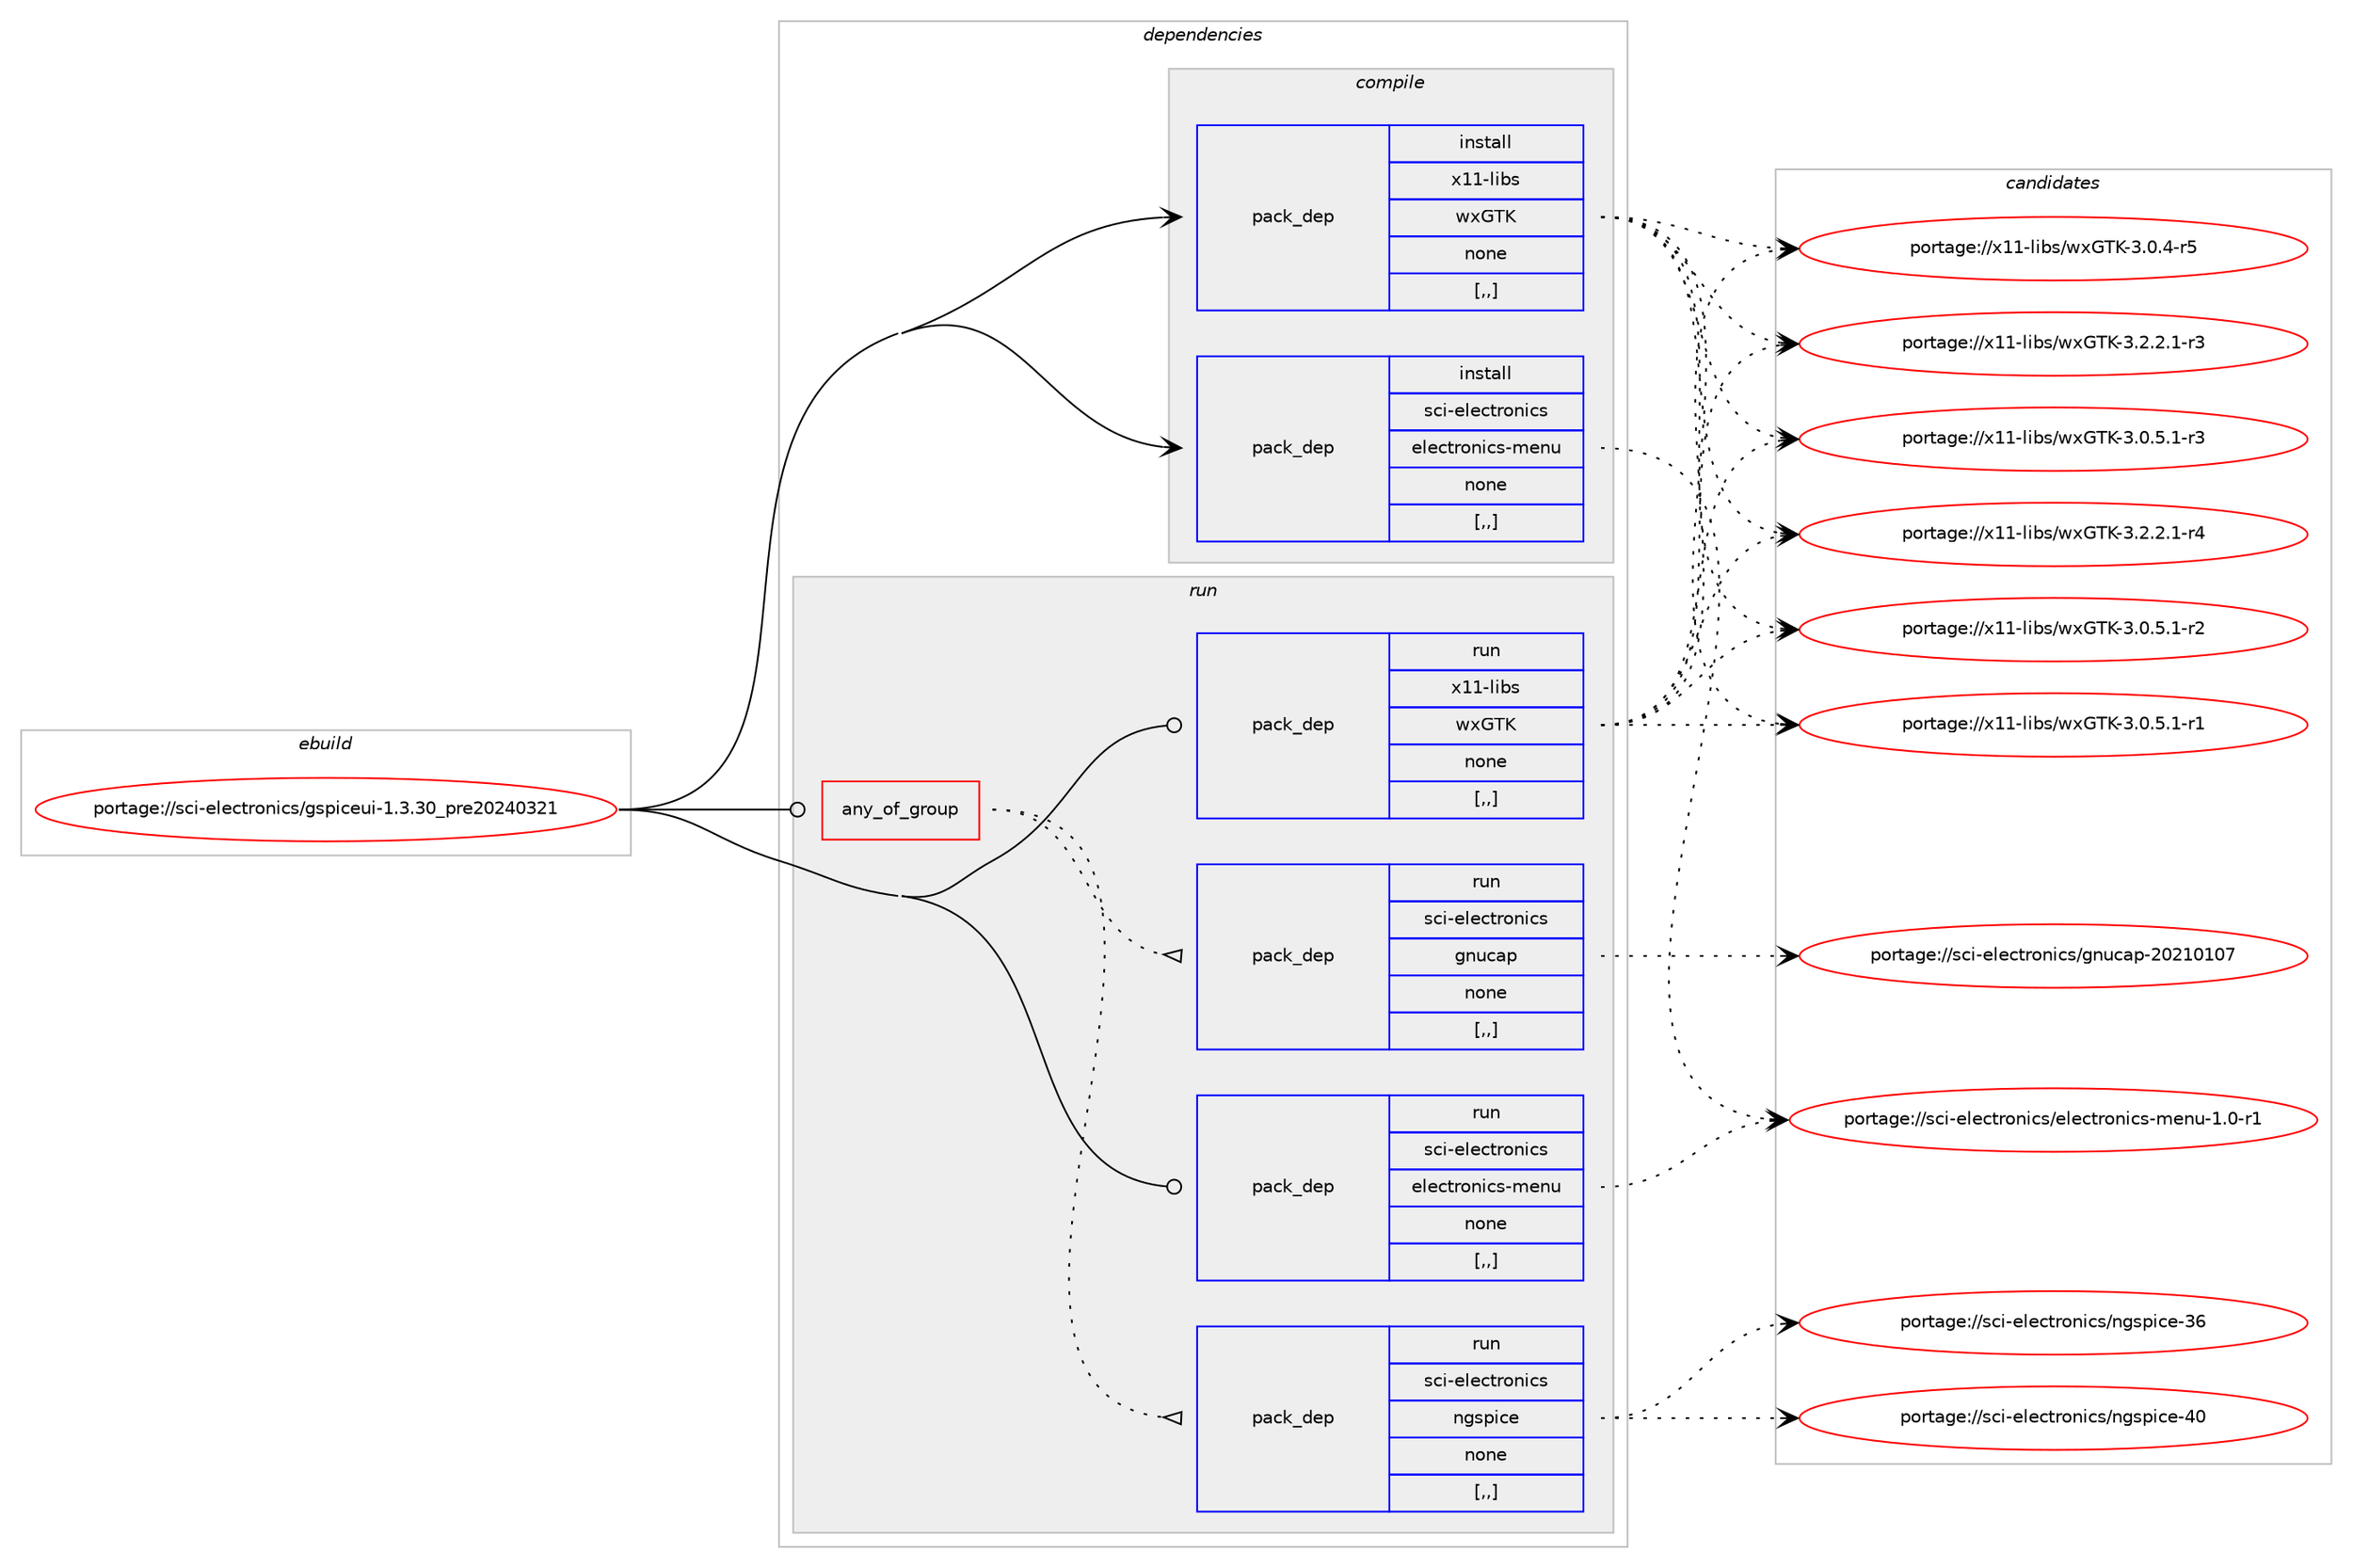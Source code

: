 digraph prolog {

# *************
# Graph options
# *************

newrank=true;
concentrate=true;
compound=true;
graph [rankdir=LR,fontname=Helvetica,fontsize=10,ranksep=1.5];#, ranksep=2.5, nodesep=0.2];
edge  [arrowhead=vee];
node  [fontname=Helvetica,fontsize=10];

# **********
# The ebuild
# **********

subgraph cluster_leftcol {
color=gray;
label=<<i>ebuild</i>>;
id [label="portage://sci-electronics/gspiceui-1.3.30_pre20240321", color=red, width=4, href="../sci-electronics/gspiceui-1.3.30_pre20240321.svg"];
}

# ****************
# The dependencies
# ****************

subgraph cluster_midcol {
color=gray;
label=<<i>dependencies</i>>;
subgraph cluster_compile {
fillcolor="#eeeeee";
style=filled;
label=<<i>compile</i>>;
subgraph pack287292 {
dependency394442 [label=<<TABLE BORDER="0" CELLBORDER="1" CELLSPACING="0" CELLPADDING="4" WIDTH="220"><TR><TD ROWSPAN="6" CELLPADDING="30">pack_dep</TD></TR><TR><TD WIDTH="110">install</TD></TR><TR><TD>sci-electronics</TD></TR><TR><TD>electronics-menu</TD></TR><TR><TD>none</TD></TR><TR><TD>[,,]</TD></TR></TABLE>>, shape=none, color=blue];
}
id:e -> dependency394442:w [weight=20,style="solid",arrowhead="vee"];
subgraph pack287293 {
dependency394443 [label=<<TABLE BORDER="0" CELLBORDER="1" CELLSPACING="0" CELLPADDING="4" WIDTH="220"><TR><TD ROWSPAN="6" CELLPADDING="30">pack_dep</TD></TR><TR><TD WIDTH="110">install</TD></TR><TR><TD>x11-libs</TD></TR><TR><TD>wxGTK</TD></TR><TR><TD>none</TD></TR><TR><TD>[,,]</TD></TR></TABLE>>, shape=none, color=blue];
}
id:e -> dependency394443:w [weight=20,style="solid",arrowhead="vee"];
}
subgraph cluster_compileandrun {
fillcolor="#eeeeee";
style=filled;
label=<<i>compile and run</i>>;
}
subgraph cluster_run {
fillcolor="#eeeeee";
style=filled;
label=<<i>run</i>>;
subgraph any2616 {
dependency394444 [label=<<TABLE BORDER="0" CELLBORDER="1" CELLSPACING="0" CELLPADDING="4"><TR><TD CELLPADDING="10">any_of_group</TD></TR></TABLE>>, shape=none, color=red];subgraph pack287294 {
dependency394445 [label=<<TABLE BORDER="0" CELLBORDER="1" CELLSPACING="0" CELLPADDING="4" WIDTH="220"><TR><TD ROWSPAN="6" CELLPADDING="30">pack_dep</TD></TR><TR><TD WIDTH="110">run</TD></TR><TR><TD>sci-electronics</TD></TR><TR><TD>ngspice</TD></TR><TR><TD>none</TD></TR><TR><TD>[,,]</TD></TR></TABLE>>, shape=none, color=blue];
}
dependency394444:e -> dependency394445:w [weight=20,style="dotted",arrowhead="oinv"];
subgraph pack287295 {
dependency394446 [label=<<TABLE BORDER="0" CELLBORDER="1" CELLSPACING="0" CELLPADDING="4" WIDTH="220"><TR><TD ROWSPAN="6" CELLPADDING="30">pack_dep</TD></TR><TR><TD WIDTH="110">run</TD></TR><TR><TD>sci-electronics</TD></TR><TR><TD>gnucap</TD></TR><TR><TD>none</TD></TR><TR><TD>[,,]</TD></TR></TABLE>>, shape=none, color=blue];
}
dependency394444:e -> dependency394446:w [weight=20,style="dotted",arrowhead="oinv"];
}
id:e -> dependency394444:w [weight=20,style="solid",arrowhead="odot"];
subgraph pack287296 {
dependency394447 [label=<<TABLE BORDER="0" CELLBORDER="1" CELLSPACING="0" CELLPADDING="4" WIDTH="220"><TR><TD ROWSPAN="6" CELLPADDING="30">pack_dep</TD></TR><TR><TD WIDTH="110">run</TD></TR><TR><TD>sci-electronics</TD></TR><TR><TD>electronics-menu</TD></TR><TR><TD>none</TD></TR><TR><TD>[,,]</TD></TR></TABLE>>, shape=none, color=blue];
}
id:e -> dependency394447:w [weight=20,style="solid",arrowhead="odot"];
subgraph pack287297 {
dependency394448 [label=<<TABLE BORDER="0" CELLBORDER="1" CELLSPACING="0" CELLPADDING="4" WIDTH="220"><TR><TD ROWSPAN="6" CELLPADDING="30">pack_dep</TD></TR><TR><TD WIDTH="110">run</TD></TR><TR><TD>x11-libs</TD></TR><TR><TD>wxGTK</TD></TR><TR><TD>none</TD></TR><TR><TD>[,,]</TD></TR></TABLE>>, shape=none, color=blue];
}
id:e -> dependency394448:w [weight=20,style="solid",arrowhead="odot"];
}
}

# **************
# The candidates
# **************

subgraph cluster_choices {
rank=same;
color=gray;
label=<<i>candidates</i>>;

subgraph choice287292 {
color=black;
nodesep=1;
choice1159910545101108101991161141111101059911547101108101991161141111101059911545109101110117454946484511449 [label="portage://sci-electronics/electronics-menu-1.0-r1", color=red, width=4,href="../sci-electronics/electronics-menu-1.0-r1.svg"];
dependency394442:e -> choice1159910545101108101991161141111101059911547101108101991161141111101059911545109101110117454946484511449:w [style=dotted,weight="100"];
}
subgraph choice287293 {
color=black;
nodesep=1;
choice120494945108105981154711912071847545514650465046494511452 [label="portage://x11-libs/wxGTK-3.2.2.1-r4", color=red, width=4,href="../x11-libs/wxGTK-3.2.2.1-r4.svg"];
choice120494945108105981154711912071847545514650465046494511451 [label="portage://x11-libs/wxGTK-3.2.2.1-r3", color=red, width=4,href="../x11-libs/wxGTK-3.2.2.1-r3.svg"];
choice120494945108105981154711912071847545514648465346494511451 [label="portage://x11-libs/wxGTK-3.0.5.1-r3", color=red, width=4,href="../x11-libs/wxGTK-3.0.5.1-r3.svg"];
choice120494945108105981154711912071847545514648465346494511450 [label="portage://x11-libs/wxGTK-3.0.5.1-r2", color=red, width=4,href="../x11-libs/wxGTK-3.0.5.1-r2.svg"];
choice120494945108105981154711912071847545514648465346494511449 [label="portage://x11-libs/wxGTK-3.0.5.1-r1", color=red, width=4,href="../x11-libs/wxGTK-3.0.5.1-r1.svg"];
choice12049494510810598115471191207184754551464846524511453 [label="portage://x11-libs/wxGTK-3.0.4-r5", color=red, width=4,href="../x11-libs/wxGTK-3.0.4-r5.svg"];
dependency394443:e -> choice120494945108105981154711912071847545514650465046494511452:w [style=dotted,weight="100"];
dependency394443:e -> choice120494945108105981154711912071847545514650465046494511451:w [style=dotted,weight="100"];
dependency394443:e -> choice120494945108105981154711912071847545514648465346494511451:w [style=dotted,weight="100"];
dependency394443:e -> choice120494945108105981154711912071847545514648465346494511450:w [style=dotted,weight="100"];
dependency394443:e -> choice120494945108105981154711912071847545514648465346494511449:w [style=dotted,weight="100"];
dependency394443:e -> choice12049494510810598115471191207184754551464846524511453:w [style=dotted,weight="100"];
}
subgraph choice287294 {
color=black;
nodesep=1;
choice115991054510110810199116114111110105991154711010311511210599101455248 [label="portage://sci-electronics/ngspice-40", color=red, width=4,href="../sci-electronics/ngspice-40.svg"];
choice115991054510110810199116114111110105991154711010311511210599101455154 [label="portage://sci-electronics/ngspice-36", color=red, width=4,href="../sci-electronics/ngspice-36.svg"];
dependency394445:e -> choice115991054510110810199116114111110105991154711010311511210599101455248:w [style=dotted,weight="100"];
dependency394445:e -> choice115991054510110810199116114111110105991154711010311511210599101455154:w [style=dotted,weight="100"];
}
subgraph choice287295 {
color=black;
nodesep=1;
choice11599105451011081019911611411111010599115471031101179997112455048504948494855 [label="portage://sci-electronics/gnucap-20210107", color=red, width=4,href="../sci-electronics/gnucap-20210107.svg"];
dependency394446:e -> choice11599105451011081019911611411111010599115471031101179997112455048504948494855:w [style=dotted,weight="100"];
}
subgraph choice287296 {
color=black;
nodesep=1;
choice1159910545101108101991161141111101059911547101108101991161141111101059911545109101110117454946484511449 [label="portage://sci-electronics/electronics-menu-1.0-r1", color=red, width=4,href="../sci-electronics/electronics-menu-1.0-r1.svg"];
dependency394447:e -> choice1159910545101108101991161141111101059911547101108101991161141111101059911545109101110117454946484511449:w [style=dotted,weight="100"];
}
subgraph choice287297 {
color=black;
nodesep=1;
choice120494945108105981154711912071847545514650465046494511452 [label="portage://x11-libs/wxGTK-3.2.2.1-r4", color=red, width=4,href="../x11-libs/wxGTK-3.2.2.1-r4.svg"];
choice120494945108105981154711912071847545514650465046494511451 [label="portage://x11-libs/wxGTK-3.2.2.1-r3", color=red, width=4,href="../x11-libs/wxGTK-3.2.2.1-r3.svg"];
choice120494945108105981154711912071847545514648465346494511451 [label="portage://x11-libs/wxGTK-3.0.5.1-r3", color=red, width=4,href="../x11-libs/wxGTK-3.0.5.1-r3.svg"];
choice120494945108105981154711912071847545514648465346494511450 [label="portage://x11-libs/wxGTK-3.0.5.1-r2", color=red, width=4,href="../x11-libs/wxGTK-3.0.5.1-r2.svg"];
choice120494945108105981154711912071847545514648465346494511449 [label="portage://x11-libs/wxGTK-3.0.5.1-r1", color=red, width=4,href="../x11-libs/wxGTK-3.0.5.1-r1.svg"];
choice12049494510810598115471191207184754551464846524511453 [label="portage://x11-libs/wxGTK-3.0.4-r5", color=red, width=4,href="../x11-libs/wxGTK-3.0.4-r5.svg"];
dependency394448:e -> choice120494945108105981154711912071847545514650465046494511452:w [style=dotted,weight="100"];
dependency394448:e -> choice120494945108105981154711912071847545514650465046494511451:w [style=dotted,weight="100"];
dependency394448:e -> choice120494945108105981154711912071847545514648465346494511451:w [style=dotted,weight="100"];
dependency394448:e -> choice120494945108105981154711912071847545514648465346494511450:w [style=dotted,weight="100"];
dependency394448:e -> choice120494945108105981154711912071847545514648465346494511449:w [style=dotted,weight="100"];
dependency394448:e -> choice12049494510810598115471191207184754551464846524511453:w [style=dotted,weight="100"];
}
}

}
